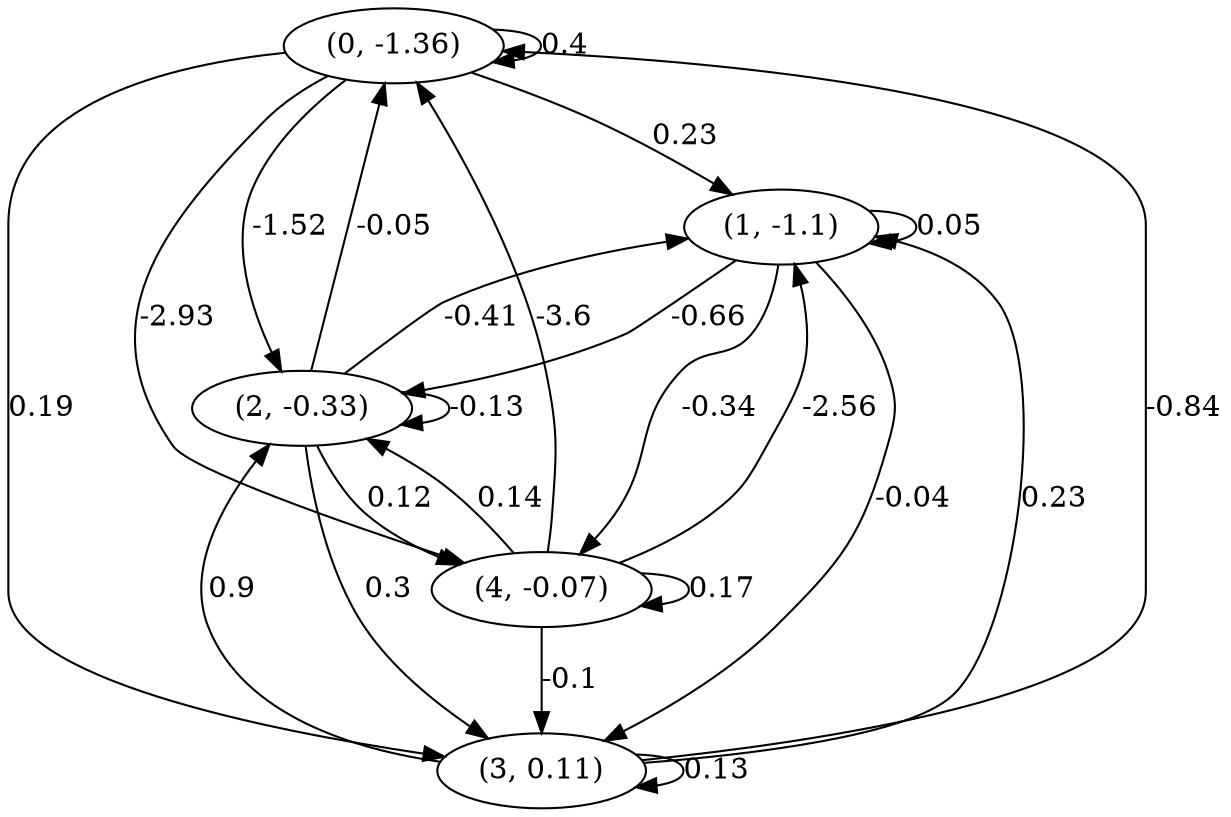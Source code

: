 digraph {
    0 [ label = "(0, -1.36)" ]
    1 [ label = "(1, -1.1)" ]
    2 [ label = "(2, -0.33)" ]
    3 [ label = "(3, 0.11)" ]
    4 [ label = "(4, -0.07)" ]
    0 -> 0 [ label = "0.4" ]
    1 -> 1 [ label = "0.05" ]
    2 -> 2 [ label = "-0.13" ]
    3 -> 3 [ label = "0.13" ]
    4 -> 4 [ label = "0.17" ]
    2 -> 0 [ label = "-0.05" ]
    3 -> 0 [ label = "-0.84" ]
    4 -> 0 [ label = "-3.6" ]
    0 -> 1 [ label = "0.23" ]
    2 -> 1 [ label = "-0.41" ]
    3 -> 1 [ label = "0.23" ]
    4 -> 1 [ label = "-2.56" ]
    0 -> 2 [ label = "-1.52" ]
    1 -> 2 [ label = "-0.66" ]
    3 -> 2 [ label = "0.9" ]
    4 -> 2 [ label = "0.14" ]
    0 -> 3 [ label = "0.19" ]
    1 -> 3 [ label = "-0.04" ]
    2 -> 3 [ label = "0.3" ]
    4 -> 3 [ label = "-0.1" ]
    0 -> 4 [ label = "-2.93" ]
    1 -> 4 [ label = "-0.34" ]
    2 -> 4 [ label = "0.12" ]
}


